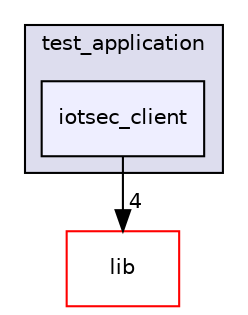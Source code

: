 digraph "test_application/iotsec_client" {
  compound=true
  node [ fontsize="10", fontname="Helvetica"];
  edge [ labelfontsize="10", labelfontname="Helvetica"];
  subgraph clusterdir_b0a9085c143c754db11f0e035f3676f0 {
    graph [ bgcolor="#ddddee", pencolor="black", label="test_application" fontname="Helvetica", fontsize="10", URL="dir_b0a9085c143c754db11f0e035f3676f0.html"]
  dir_5d3b9833639d3670ac2cbe89d88de061 [shape=box, label="iotsec_client", style="filled", fillcolor="#eeeeff", pencolor="black", URL="dir_5d3b9833639d3670ac2cbe89d88de061.html"];
  }
  dir_97aefd0d527b934f1d99a682da8fe6a9 [shape=box label="lib" fillcolor="white" style="filled" color="red" URL="dir_97aefd0d527b934f1d99a682da8fe6a9.html"];
  dir_5d3b9833639d3670ac2cbe89d88de061->dir_97aefd0d527b934f1d99a682da8fe6a9 [headlabel="4", labeldistance=1.5 headhref="dir_000004_000000.html"];
}
